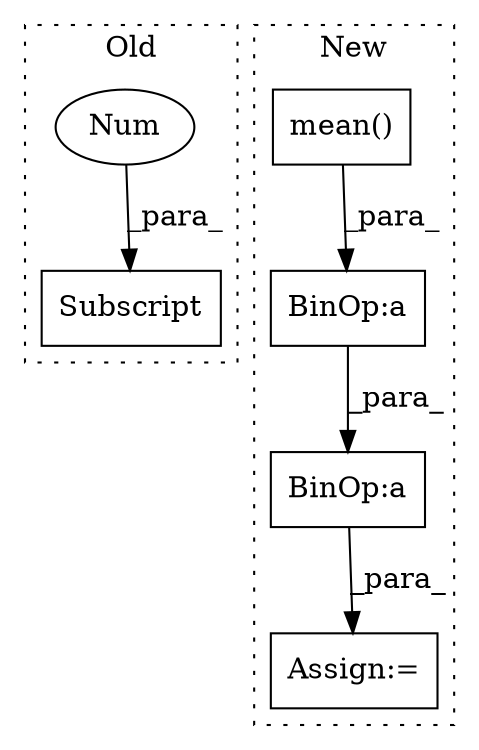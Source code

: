 digraph G {
subgraph cluster0 {
1 [label="Subscript" a="63" s="2990,0" l="12,0" shape="box"];
4 [label="Num" a="76" s="2999" l="1" shape="ellipse"];
label = "Old";
style="dotted";
}
subgraph cluster1 {
2 [label="mean()" a="75" s="3049" l="28" shape="box"];
3 [label="Assign:=" a="68" s="3043" l="3" shape="box"];
5 [label="BinOp:a" a="82" s="3078" l="1" shape="box"];
6 [label="BinOp:a" a="82" s="3048" l="1" shape="box"];
label = "New";
style="dotted";
}
2 -> 6 [label="_para_"];
4 -> 1 [label="_para_"];
5 -> 3 [label="_para_"];
6 -> 5 [label="_para_"];
}